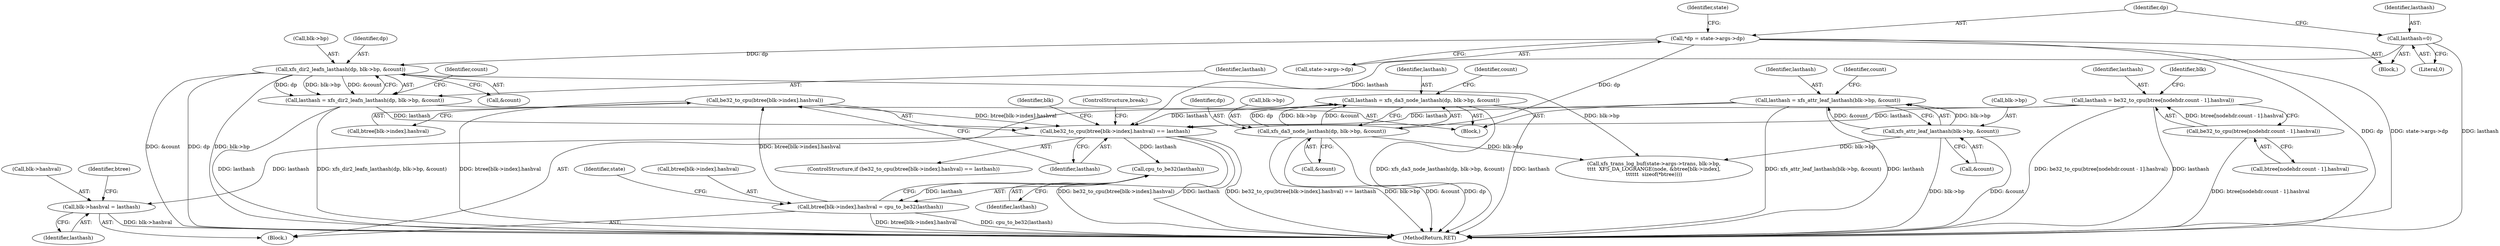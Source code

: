 digraph "0_linux_c88547a8119e3b581318ab65e9b72f27f23e641d@pointer" {
"1000225" [label="(Call,be32_to_cpu(btree[blk->index].hashval))"];
"1000240" [label="(Call,btree[blk->index].hashval = cpu_to_be32(lasthash))"];
"1000248" [label="(Call,cpu_to_be32(lasthash))"];
"1000224" [label="(Call,be32_to_cpu(btree[blk->index].hashval) == lasthash)"];
"1000225" [label="(Call,be32_to_cpu(btree[blk->index].hashval))"];
"1000177" [label="(Call,lasthash = xfs_da3_node_lasthash(dp, blk->bp, &count))"];
"1000179" [label="(Call,xfs_da3_node_lasthash(dp, blk->bp, &count))"];
"1000114" [label="(Call,*dp = state->args->dp)"];
"1000161" [label="(Call,lasthash = xfs_dir2_leafn_lasthash(dp, blk->bp, &count))"];
"1000163" [label="(Call,xfs_dir2_leafn_lasthash(dp, blk->bp, &count))"];
"1000108" [label="(Call,lasthash=0)"];
"1000146" [label="(Call,lasthash = xfs_attr_leaf_lasthash(blk->bp, &count))"];
"1000148" [label="(Call,xfs_attr_leaf_lasthash(blk->bp, &count))"];
"1000270" [label="(Call,lasthash = be32_to_cpu(btree[nodehdr.count - 1].hashval))"];
"1000272" [label="(Call,be32_to_cpu(btree[nodehdr.count - 1].hashval))"];
"1000235" [label="(Call,blk->hashval = lasthash)"];
"1000165" [label="(Call,blk->bp)"];
"1000271" [label="(Identifier,lasthash)"];
"1000177" [label="(Call,lasthash = xfs_da3_node_lasthash(dp, blk->bp, &count))"];
"1000241" [label="(Call,btree[blk->index].hashval)"];
"1000146" [label="(Call,lasthash = xfs_attr_leaf_lasthash(blk->bp, &count))"];
"1000273" [label="(Call,btree[nodehdr.count - 1].hashval)"];
"1000243" [label="(Identifier,btree)"];
"1000164" [label="(Identifier,dp)"];
"1000223" [label="(ControlStructure,if (be32_to_cpu(btree[blk->index].hashval) == lasthash))"];
"1000237" [label="(Identifier,blk)"];
"1000116" [label="(Call,state->args->dp)"];
"1000235" [label="(Call,blk->hashval = lasthash)"];
"1000179" [label="(Call,xfs_da3_node_lasthash(dp, blk->bp, &count))"];
"1000114" [label="(Call,*dp = state->args->dp)"];
"1000180" [label="(Identifier,dp)"];
"1000152" [label="(Call,&count)"];
"1000144" [label="(Block,)"];
"1000148" [label="(Call,xfs_attr_leaf_lasthash(blk->bp, &count))"];
"1000270" [label="(Call,lasthash = be32_to_cpu(btree[nodehdr.count - 1].hashval))"];
"1000233" [label="(Identifier,lasthash)"];
"1000206" [label="(Block,)"];
"1000248" [label="(Call,cpu_to_be32(lasthash))"];
"1000147" [label="(Identifier,lasthash)"];
"1000108" [label="(Call,lasthash=0)"];
"1000249" [label="(Identifier,lasthash)"];
"1000225" [label="(Call,be32_to_cpu(btree[blk->index].hashval))"];
"1000224" [label="(Call,be32_to_cpu(btree[blk->index].hashval) == lasthash)"];
"1000103" [label="(Block,)"];
"1000203" [label="(Identifier,blk)"];
"1000109" [label="(Identifier,lasthash)"];
"1000226" [label="(Call,btree[blk->index].hashval)"];
"1000181" [label="(Call,blk->bp)"];
"1000110" [label="(Literal,0)"];
"1000253" [label="(Identifier,state)"];
"1000178" [label="(Identifier,lasthash)"];
"1000236" [label="(Call,blk->hashval)"];
"1000115" [label="(Identifier,dp)"];
"1000240" [label="(Call,btree[blk->index].hashval = cpu_to_be32(lasthash))"];
"1000162" [label="(Identifier,lasthash)"];
"1000149" [label="(Call,blk->bp)"];
"1000188" [label="(Identifier,count)"];
"1000282" [label="(MethodReturn,RET)"];
"1000123" [label="(Identifier,state)"];
"1000161" [label="(Call,lasthash = xfs_dir2_leafn_lasthash(dp, blk->bp, &count))"];
"1000156" [label="(Identifier,count)"];
"1000239" [label="(Identifier,lasthash)"];
"1000184" [label="(Call,&count)"];
"1000234" [label="(ControlStructure,break;)"];
"1000168" [label="(Call,&count)"];
"1000250" [label="(Call,xfs_trans_log_buf(state->args->trans, blk->bp,\n\t\t\t\t  XFS_DA_LOGRANGE(node, &btree[blk->index],\n\t\t\t\t\t\t  sizeof(*btree))))"];
"1000272" [label="(Call,be32_to_cpu(btree[nodehdr.count - 1].hashval))"];
"1000172" [label="(Identifier,count)"];
"1000163" [label="(Call,xfs_dir2_leafn_lasthash(dp, blk->bp, &count))"];
"1000225" -> "1000224"  [label="AST: "];
"1000225" -> "1000226"  [label="CFG: "];
"1000226" -> "1000225"  [label="AST: "];
"1000233" -> "1000225"  [label="CFG: "];
"1000225" -> "1000282"  [label="DDG: btree[blk->index].hashval"];
"1000225" -> "1000224"  [label="DDG: btree[blk->index].hashval"];
"1000240" -> "1000225"  [label="DDG: btree[blk->index].hashval"];
"1000240" -> "1000206"  [label="AST: "];
"1000240" -> "1000248"  [label="CFG: "];
"1000241" -> "1000240"  [label="AST: "];
"1000248" -> "1000240"  [label="AST: "];
"1000253" -> "1000240"  [label="CFG: "];
"1000240" -> "1000282"  [label="DDG: cpu_to_be32(lasthash)"];
"1000240" -> "1000282"  [label="DDG: btree[blk->index].hashval"];
"1000248" -> "1000240"  [label="DDG: lasthash"];
"1000248" -> "1000249"  [label="CFG: "];
"1000249" -> "1000248"  [label="AST: "];
"1000224" -> "1000248"  [label="DDG: lasthash"];
"1000224" -> "1000223"  [label="AST: "];
"1000224" -> "1000233"  [label="CFG: "];
"1000233" -> "1000224"  [label="AST: "];
"1000234" -> "1000224"  [label="CFG: "];
"1000237" -> "1000224"  [label="CFG: "];
"1000224" -> "1000282"  [label="DDG: be32_to_cpu(btree[blk->index].hashval)"];
"1000224" -> "1000282"  [label="DDG: lasthash"];
"1000224" -> "1000282"  [label="DDG: be32_to_cpu(btree[blk->index].hashval) == lasthash"];
"1000177" -> "1000224"  [label="DDG: lasthash"];
"1000161" -> "1000224"  [label="DDG: lasthash"];
"1000108" -> "1000224"  [label="DDG: lasthash"];
"1000146" -> "1000224"  [label="DDG: lasthash"];
"1000270" -> "1000224"  [label="DDG: lasthash"];
"1000224" -> "1000235"  [label="DDG: lasthash"];
"1000177" -> "1000144"  [label="AST: "];
"1000177" -> "1000179"  [label="CFG: "];
"1000178" -> "1000177"  [label="AST: "];
"1000179" -> "1000177"  [label="AST: "];
"1000188" -> "1000177"  [label="CFG: "];
"1000177" -> "1000282"  [label="DDG: xfs_da3_node_lasthash(dp, blk->bp, &count)"];
"1000177" -> "1000282"  [label="DDG: lasthash"];
"1000179" -> "1000177"  [label="DDG: dp"];
"1000179" -> "1000177"  [label="DDG: blk->bp"];
"1000179" -> "1000177"  [label="DDG: &count"];
"1000179" -> "1000184"  [label="CFG: "];
"1000180" -> "1000179"  [label="AST: "];
"1000181" -> "1000179"  [label="AST: "];
"1000184" -> "1000179"  [label="AST: "];
"1000179" -> "1000282"  [label="DDG: blk->bp"];
"1000179" -> "1000282"  [label="DDG: &count"];
"1000179" -> "1000282"  [label="DDG: dp"];
"1000114" -> "1000179"  [label="DDG: dp"];
"1000179" -> "1000250"  [label="DDG: blk->bp"];
"1000114" -> "1000103"  [label="AST: "];
"1000114" -> "1000116"  [label="CFG: "];
"1000115" -> "1000114"  [label="AST: "];
"1000116" -> "1000114"  [label="AST: "];
"1000123" -> "1000114"  [label="CFG: "];
"1000114" -> "1000282"  [label="DDG: dp"];
"1000114" -> "1000282"  [label="DDG: state->args->dp"];
"1000114" -> "1000163"  [label="DDG: dp"];
"1000161" -> "1000144"  [label="AST: "];
"1000161" -> "1000163"  [label="CFG: "];
"1000162" -> "1000161"  [label="AST: "];
"1000163" -> "1000161"  [label="AST: "];
"1000172" -> "1000161"  [label="CFG: "];
"1000161" -> "1000282"  [label="DDG: xfs_dir2_leafn_lasthash(dp, blk->bp, &count)"];
"1000161" -> "1000282"  [label="DDG: lasthash"];
"1000163" -> "1000161"  [label="DDG: dp"];
"1000163" -> "1000161"  [label="DDG: blk->bp"];
"1000163" -> "1000161"  [label="DDG: &count"];
"1000163" -> "1000168"  [label="CFG: "];
"1000164" -> "1000163"  [label="AST: "];
"1000165" -> "1000163"  [label="AST: "];
"1000168" -> "1000163"  [label="AST: "];
"1000163" -> "1000282"  [label="DDG: &count"];
"1000163" -> "1000282"  [label="DDG: dp"];
"1000163" -> "1000282"  [label="DDG: blk->bp"];
"1000163" -> "1000250"  [label="DDG: blk->bp"];
"1000108" -> "1000103"  [label="AST: "];
"1000108" -> "1000110"  [label="CFG: "];
"1000109" -> "1000108"  [label="AST: "];
"1000110" -> "1000108"  [label="AST: "];
"1000115" -> "1000108"  [label="CFG: "];
"1000108" -> "1000282"  [label="DDG: lasthash"];
"1000146" -> "1000144"  [label="AST: "];
"1000146" -> "1000148"  [label="CFG: "];
"1000147" -> "1000146"  [label="AST: "];
"1000148" -> "1000146"  [label="AST: "];
"1000156" -> "1000146"  [label="CFG: "];
"1000146" -> "1000282"  [label="DDG: xfs_attr_leaf_lasthash(blk->bp, &count)"];
"1000146" -> "1000282"  [label="DDG: lasthash"];
"1000148" -> "1000146"  [label="DDG: blk->bp"];
"1000148" -> "1000146"  [label="DDG: &count"];
"1000148" -> "1000152"  [label="CFG: "];
"1000149" -> "1000148"  [label="AST: "];
"1000152" -> "1000148"  [label="AST: "];
"1000148" -> "1000282"  [label="DDG: &count"];
"1000148" -> "1000282"  [label="DDG: blk->bp"];
"1000148" -> "1000250"  [label="DDG: blk->bp"];
"1000270" -> "1000206"  [label="AST: "];
"1000270" -> "1000272"  [label="CFG: "];
"1000271" -> "1000270"  [label="AST: "];
"1000272" -> "1000270"  [label="AST: "];
"1000203" -> "1000270"  [label="CFG: "];
"1000270" -> "1000282"  [label="DDG: be32_to_cpu(btree[nodehdr.count - 1].hashval)"];
"1000270" -> "1000282"  [label="DDG: lasthash"];
"1000272" -> "1000270"  [label="DDG: btree[nodehdr.count - 1].hashval"];
"1000272" -> "1000273"  [label="CFG: "];
"1000273" -> "1000272"  [label="AST: "];
"1000272" -> "1000282"  [label="DDG: btree[nodehdr.count - 1].hashval"];
"1000235" -> "1000206"  [label="AST: "];
"1000235" -> "1000239"  [label="CFG: "];
"1000236" -> "1000235"  [label="AST: "];
"1000239" -> "1000235"  [label="AST: "];
"1000243" -> "1000235"  [label="CFG: "];
"1000235" -> "1000282"  [label="DDG: blk->hashval"];
}
